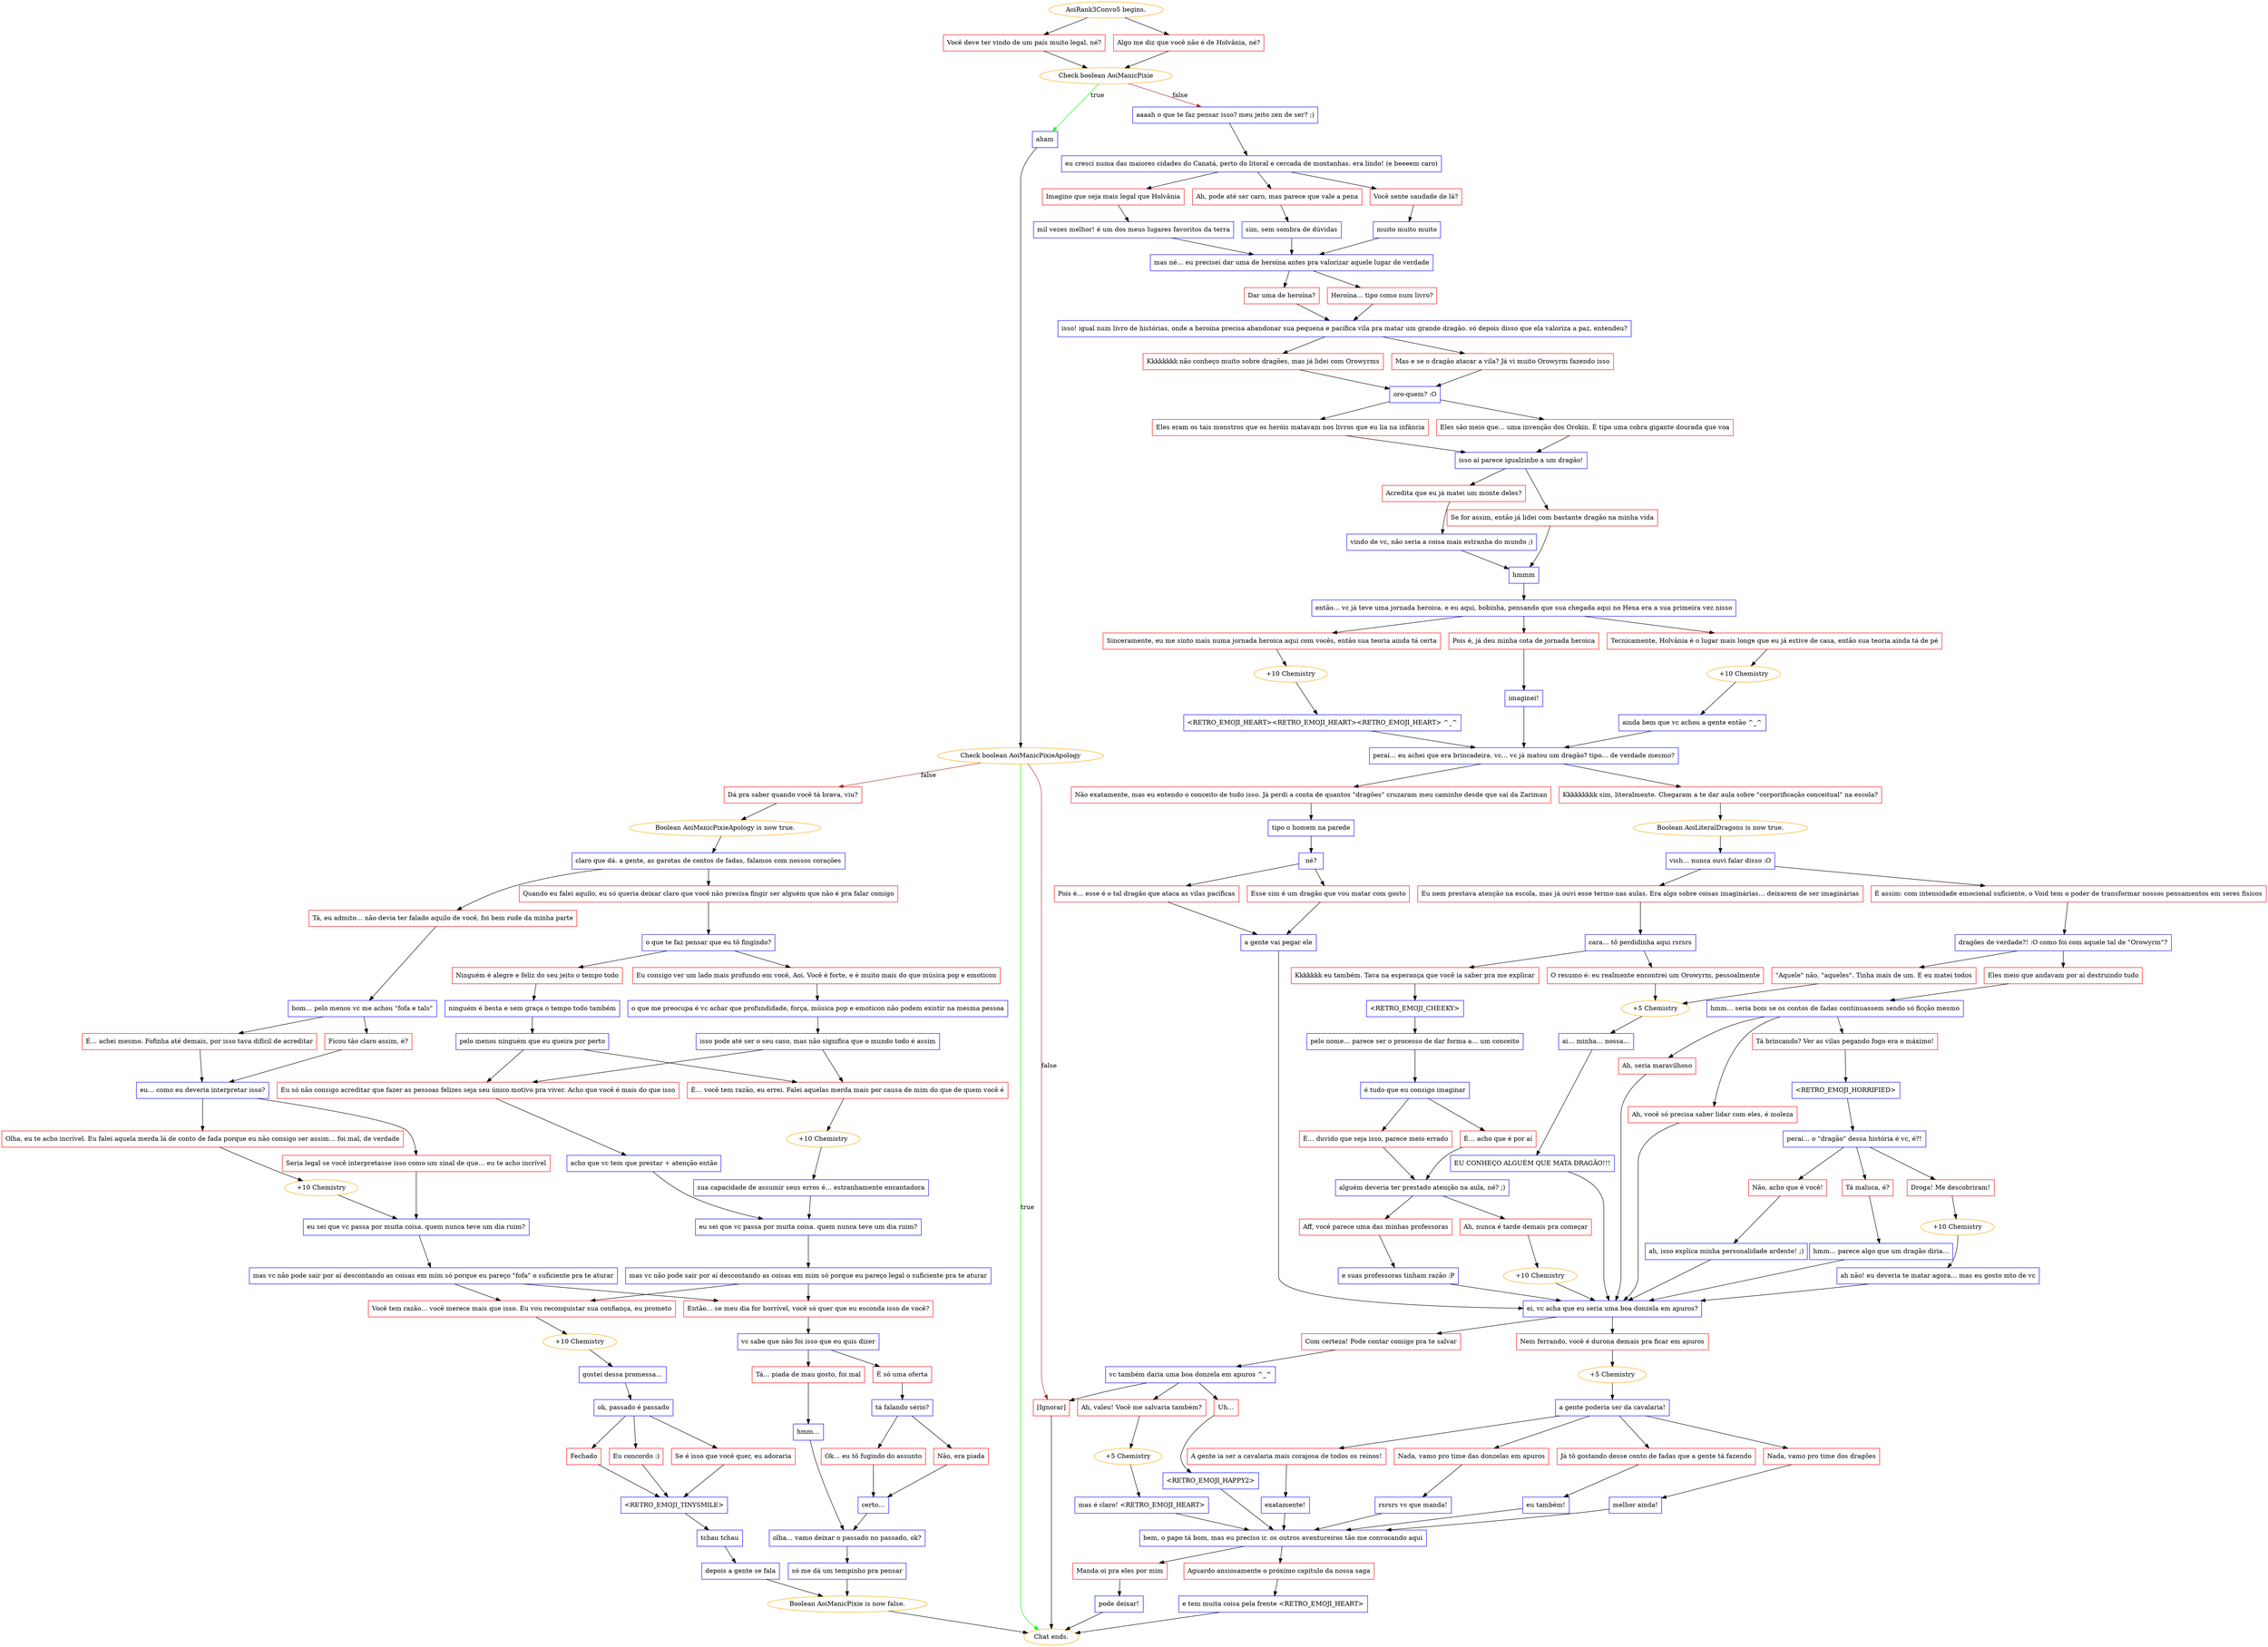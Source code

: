 digraph {
	"AoiRank3Convo5 begins." [color=orange];
		"AoiRank3Convo5 begins." -> j3862013342;
		"AoiRank3Convo5 begins." -> j3827983028;
	j3862013342 [label="Você deve ter vindo de um país muito legal, né?",shape=box,color=red];
		j3862013342 -> j2667000972;
	j3827983028 [label="Algo me diz que você não é de Holvânia, né?",shape=box,color=red];
		j3827983028 -> j2667000972;
	j2667000972 [label="Check boolean AoiManicPixie",color=orange];
		j2667000972 -> j2091358365 [label=true,color=green];
		j2667000972 -> j217849740 [label=false,color=brown];
	j2091358365 [label="aham",shape=box,color=blue];
		j2091358365 -> j1570464789;
	j217849740 [label="aaaah o que te faz pensar isso? meu jeito zen de ser? ;)",shape=box,color=blue];
		j217849740 -> j3611838332;
	j1570464789 [label="Check boolean AoiManicPixieApology",color=orange];
		j1570464789 -> "Chat ends." [label=true,color=green];
		j1570464789 -> j2621803359 [label=false,color=brown];
		j1570464789 -> j984287941 [label=false,color=brown];
	j3611838332 [label="eu cresci numa das maiores cidades do Canatá, perto do litoral e cercada de montanhas. era lindo! (e beeeem caro)",shape=box,color=blue];
		j3611838332 -> j2309576635;
		j3611838332 -> j2828199915;
		j3611838332 -> j849202546;
	"Chat ends." [color=orange];
	j2621803359 [label="Dá pra saber quando você tá brava, viu?",shape=box,color=red];
		j2621803359 -> j1970813574;
	j984287941 [label="[Ignorar]",shape=box,color=red];
		j984287941 -> "Chat ends.";
	j2309576635 [label="Você sente saudade de lá?",shape=box,color=red];
		j2309576635 -> j458902668;
	j2828199915 [label="Imagino que seja mais legal que Holvânia",shape=box,color=red];
		j2828199915 -> j1466666584;
	j849202546 [label="Ah, pode até ser caro, mas parece que vale a pena",shape=box,color=red];
		j849202546 -> j2825200543;
	j1970813574 [label="Boolean AoiManicPixieApology is now true.",color=orange];
		j1970813574 -> j1867128162;
	j458902668 [label="muito muito muito",shape=box,color=blue];
		j458902668 -> j3579327089;
	j1466666584 [label="mil vezes melhor! é um dos meus lugares favoritos da terra",shape=box,color=blue];
		j1466666584 -> j3579327089;
	j2825200543 [label="sim, sem sombra de dúvidas",shape=box,color=blue];
		j2825200543 -> j3579327089;
	j1867128162 [label="claro que dá. a gente, as garotas de contos de fadas, falamos com nossos corações",shape=box,color=blue];
		j1867128162 -> j3528717858;
		j1867128162 -> j2261810129;
	j3579327089 [label="mas né… eu precisei dar uma de heroína antes pra valorizar aquele lugar de verdade",shape=box,color=blue];
		j3579327089 -> j1252127513;
		j3579327089 -> j3857597853;
	j3528717858 [label="Tá, eu admito… não devia ter falado aquilo de você, foi bem rude da minha parte",shape=box,color=red];
		j3528717858 -> j3462743650;
	j2261810129 [label="Quando eu falei aquilo, eu só queria deixar claro que você não precisa fingir ser alguém que não é pra falar comigo",shape=box,color=red];
		j2261810129 -> j1793442155;
	j1252127513 [label="Dar uma de heroína?",shape=box,color=red];
		j1252127513 -> j652362158;
	j3857597853 [label="Heroína… tipo como num livro?",shape=box,color=red];
		j3857597853 -> j652362158;
	j3462743650 [label="bom… pelo menos vc me achou \"fofa e tals\"",shape=box,color=blue];
		j3462743650 -> j1686931396;
		j3462743650 -> j3544310277;
	j1793442155 [label="o que te faz pensar que eu tô fingindo?",shape=box,color=blue];
		j1793442155 -> j3693052188;
		j1793442155 -> j3556094200;
	j652362158 [label="isso! igual num livro de histórias, onde a heroína precisa abandonar sua pequena e pacífica vila pra matar um grande dragão. só depois disso que ela valoriza a paz, entendeu?",shape=box,color=blue];
		j652362158 -> j3427171898;
		j652362158 -> j1059753882;
	j1686931396 [label="É… achei mesmo. Fofinha até demais, por isso tava difícil de acreditar",shape=box,color=red];
		j1686931396 -> j1368706402;
	j3544310277 [label="Ficou tão claro assim, é?",shape=box,color=red];
		j3544310277 -> j1368706402;
	j3693052188 [label="Ninguém é alegre e feliz do seu jeito o tempo todo",shape=box,color=red];
		j3693052188 -> j2473658869;
	j3556094200 [label="Eu consigo ver um lado mais profundo em você, Aoi. Você é forte, e é muito mais do que música pop e emoticon",shape=box,color=red];
		j3556094200 -> j3326834846;
	j3427171898 [label="Kkkkkkkk não conheço muito sobre dragões, mas já lidei com Orowyrms",shape=box,color=red];
		j3427171898 -> j871841747;
	j1059753882 [label="Mas e se o dragão atacar a vila? Já vi muito Orowyrm fazendo isso",shape=box,color=red];
		j1059753882 -> j871841747;
	j1368706402 [label="eu… como eu deveria interpretar isso?",shape=box,color=blue];
		j1368706402 -> j368254681;
		j1368706402 -> j2131005667;
	j2473658869 [label="ninguém é besta e sem graça o tempo todo também",shape=box,color=blue];
		j2473658869 -> j58874760;
	j3326834846 [label="o que me preocupa é vc achar que profundidade, força, música pop e emoticon não podem existir na mesma pessoa",shape=box,color=blue];
		j3326834846 -> j1950774537;
	j871841747 [label="oro-quem? :O",shape=box,color=blue];
		j871841747 -> j1427708452;
		j871841747 -> j3950745094;
	j368254681 [label="Olha, eu te acho incrível. Eu falei aquela merda lá de conto de fada porque eu não consigo ser assim… foi mal, de verdade",shape=box,color=red];
		j368254681 -> j364326147;
	j2131005667 [label="Seria legal se você interpretasse isso como um sinal de que… eu te acho incrível",shape=box,color=red];
		j2131005667 -> j1070575600;
	j58874760 [label="pelo menos ninguém que eu queira por perto",shape=box,color=blue];
		j58874760 -> j2190113448;
		j58874760 -> j3131301894;
	j1950774537 [label="isso pode até ser o seu caso, mas não significa que o mundo todo é assim",shape=box,color=blue];
		j1950774537 -> j3131301894;
		j1950774537 -> j2190113448;
	j1427708452 [label="Eles eram os tais monstros que os heróis matavam nos livros que eu lia na infância",shape=box,color=red];
		j1427708452 -> j3297326367;
	j3950745094 [label="Eles são meio que… uma invenção dos Orokin. É tipo uma cobra gigante dourada que voa",shape=box,color=red];
		j3950745094 -> j3297326367;
	j364326147 [label="+10 Chemistry",color=orange];
		j364326147 -> j1070575600;
	j1070575600 [label="eu sei que vc passa por muita coisa. quem nunca teve um dia ruim?",shape=box,color=blue];
		j1070575600 -> j755228740;
	j2190113448 [label="Eu só não consigo acreditar que fazer as pessoas felizes seja seu único motivo pra viver. Acho que você é mais do que isso",shape=box,color=red];
		j2190113448 -> j4134785092;
	j3131301894 [label="É… você tem razão, eu errei. Falei aquelas merda mais por causa de mim do que de quem você é",shape=box,color=red];
		j3131301894 -> j3416422586;
	j3297326367 [label="isso aí parece igualzinho a um dragão!",shape=box,color=blue];
		j3297326367 -> j2252838891;
		j3297326367 -> j3622364478;
	j755228740 [label="mas vc não pode sair por aí descontando as coisas em mim só porque eu pareço \"fofa\" o suficiente pra te aturar",shape=box,color=blue];
		j755228740 -> j2716912464;
		j755228740 -> j263211878;
	j4134785092 [label="acho que vc tem que prestar + atenção então",shape=box,color=blue];
		j4134785092 -> j3593843062;
	j3416422586 [label="+10 Chemistry",color=orange];
		j3416422586 -> j1112238910;
	j2252838891 [label="Acredita que eu já matei um monte deles?",shape=box,color=red];
		j2252838891 -> j144947799;
	j3622364478 [label="Se for assim, então já lidei com bastante dragão na minha vida",shape=box,color=red];
		j3622364478 -> j4191095573;
	j2716912464 [label="Você tem razão… você merece mais que isso. Eu vou reconquistar sua confiança, eu prometo",shape=box,color=red];
		j2716912464 -> j317918813;
	j263211878 [label="Então… se meu dia for horrível, você só quer que eu esconda isso de você?",shape=box,color=red];
		j263211878 -> j494719078;
	j3593843062 [label="eu sei que vc passa por muita coisa. quem nunca teve um dia ruim?",shape=box,color=blue];
		j3593843062 -> j646389715;
	j1112238910 [label="sua capacidade de assumir seus erros é… estranhamente encantadora",shape=box,color=blue];
		j1112238910 -> j3593843062;
	j144947799 [label="vindo de vc, não seria a coisa mais estranha do mundo ;)",shape=box,color=blue];
		j144947799 -> j4191095573;
	j4191095573 [label="hmmm",shape=box,color=blue];
		j4191095573 -> j1238037169;
	j317918813 [label="+10 Chemistry",color=orange];
		j317918813 -> j2869203707;
	j494719078 [label="vc sabe que não foi isso que eu quis dizer",shape=box,color=blue];
		j494719078 -> j338385864;
		j494719078 -> j3485659698;
	j646389715 [label="mas vc não pode sair por aí descontando as coisas em mim só porque eu pareço legal o suficiente pra te aturar",shape=box,color=blue];
		j646389715 -> j2716912464;
		j646389715 -> j263211878;
	j1238037169 [label="então… vc já teve uma jornada heroica. e eu aqui, bobinha, pensando que sua chegada aqui no Hexa era a sua primeira vez nisso",shape=box,color=blue];
		j1238037169 -> j3913679314;
		j1238037169 -> j4290140894;
		j1238037169 -> j457662565;
	j2869203707 [label="gostei dessa promessa…",shape=box,color=blue];
		j2869203707 -> j4016420341;
	j338385864 [label="É só uma oferta",shape=box,color=red];
		j338385864 -> j363666990;
	j3485659698 [label="Tá… piada de mau gosto, foi mal",shape=box,color=red];
		j3485659698 -> j3531421914;
	j3913679314 [label="Tecnicamente, Holvânia é o lugar mais longe que eu já estive de casa, então sua teoria ainda tá de pé",shape=box,color=red];
		j3913679314 -> j408080929;
	j4290140894 [label="Sinceramente, eu me sinto mais numa jornada heroica aqui com vocês, então sua teoria ainda tá certa",shape=box,color=red];
		j4290140894 -> j1461734744;
	j457662565 [label="Pois é, já deu minha cota de jornada heroica",shape=box,color=red];
		j457662565 -> j957268136;
	j4016420341 [label="ok, passado é passado",shape=box,color=blue];
		j4016420341 -> j624564983;
		j4016420341 -> j1721711045;
		j4016420341 -> j972827027;
	j363666990 [label="tá falando sério?",shape=box,color=blue];
		j363666990 -> j672097543;
		j363666990 -> j795657237;
	j3531421914 [label="hmm…",shape=box,color=blue];
		j3531421914 -> j3190039964;
	j408080929 [label="+10 Chemistry",color=orange];
		j408080929 -> j4105863743;
	j1461734744 [label="+10 Chemistry",color=orange];
		j1461734744 -> j1763004774;
	j957268136 [label="imaginei!",shape=box,color=blue];
		j957268136 -> j4089165409;
	j624564983 [label="Fechado",shape=box,color=red];
		j624564983 -> j558031807;
	j1721711045 [label="Eu concordo :)",shape=box,color=red];
		j1721711045 -> j558031807;
	j972827027 [label="Se é isso que você quer, eu adoraria",shape=box,color=red];
		j972827027 -> j558031807;
	j672097543 [label="Ok… eu tô fugindo do assunto",shape=box,color=red];
		j672097543 -> j354526936;
	j795657237 [label="Não, era piada",shape=box,color=red];
		j795657237 -> j354526936;
	j3190039964 [label="olha… vamo deixar o passado no passado, ok?",shape=box,color=blue];
		j3190039964 -> j1883569450;
	j4105863743 [label="ainda bem que vc achou a gente então ^_^",shape=box,color=blue];
		j4105863743 -> j4089165409;
	j1763004774 [label="<RETRO_EMOJI_HEART><RETRO_EMOJI_HEART><RETRO_EMOJI_HEART> ^_^",shape=box,color=blue];
		j1763004774 -> j4089165409;
	j4089165409 [label="peraí… eu achei que era brincadeira. vc… vc já matou um dragão? tipo… de verdade mesmo?",shape=box,color=blue];
		j4089165409 -> j2484045997;
		j4089165409 -> j1298414388;
	j558031807 [label="<RETRO_EMOJI_TINYSMILE>",shape=box,color=blue];
		j558031807 -> j3767995289;
	j354526936 [label="certo…",shape=box,color=blue];
		j354526936 -> j3190039964;
	j1883569450 [label="só me dá um tempinho pra pensar",shape=box,color=blue];
		j1883569450 -> j4025535607;
	j2484045997 [label="Kkkkkkkkk sim, literalmente. Chegaram a te dar aula sobre \"corporificação conceitual\" na escola?",shape=box,color=red];
		j2484045997 -> j3536297933;
	j1298414388 [label="Não exatamente, mas eu entendo o conceito de tudo isso. Já perdi a conta de quantos \"dragões\" cruzaram meu caminho desde que saí da Zariman",shape=box,color=red];
		j1298414388 -> j1281824067;
	j3767995289 [label="tchau tchau",shape=box,color=blue];
		j3767995289 -> j2378165608;
	j4025535607 [label="Boolean AoiManicPixie is now false.",color=orange];
		j4025535607 -> "Chat ends.";
	j3536297933 [label="Boolean AoiLiteralDragons is now true.",color=orange];
		j3536297933 -> j421285930;
	j1281824067 [label="tipo o homem na parede",shape=box,color=blue];
		j1281824067 -> j485696059;
	j2378165608 [label="depois a gente se fala",shape=box,color=blue];
		j2378165608 -> j4025535607;
	j421285930 [label="vish… nunca ouvi falar disso :O",shape=box,color=blue];
		j421285930 -> j1174419745;
		j421285930 -> j2016411824;
	j485696059 [label="né?",shape=box,color=blue];
		j485696059 -> j3512020191;
		j485696059 -> j2340272365;
	j1174419745 [label="Eu nem prestava atenção na escola, mas já ouvi esse termo nas aulas. Era algo sobre coisas imaginárias… deixarem de ser imaginárias",shape=box,color=red];
		j1174419745 -> j1471285850;
	j2016411824 [label="É assim: com intensidade emocional suficiente, o Void tem o poder de transformar nossos pensamentos em seres físicos",shape=box,color=red];
		j2016411824 -> j767512668;
	j3512020191 [label="Pois é… esse é o tal dragão que ataca as vilas pacíficas",shape=box,color=red];
		j3512020191 -> j3979738211;
	j2340272365 [label="Esse sim é um dragão que vou matar com gosto",shape=box,color=red];
		j2340272365 -> j3979738211;
	j1471285850 [label="cara… tô perdidinha aqui rsrsrs",shape=box,color=blue];
		j1471285850 -> j1089330134;
		j1471285850 -> j110211409;
	j767512668 [label="dragões de verdade?! :O como foi com aquele tal de \"Orowyrm\"?",shape=box,color=blue];
		j767512668 -> j676210929;
		j767512668 -> j2948704531;
	j3979738211 [label="a gente vai pegar ele",shape=box,color=blue];
		j3979738211 -> j1644174934;
	j1089330134 [label="Kkkkkkk eu também. Tava na esperança que você ia saber pra me explicar",shape=box,color=red];
		j1089330134 -> j1727876412;
	j110211409 [label="O resumo é: eu realmente encontrei um Orowyrm, pessoalmente",shape=box,color=red];
		j110211409 -> j937209928;
	j676210929 [label="\"Aquele\" não, \"aqueles\". Tinha mais de um. E eu matei todos",shape=box,color=red];
		j676210929 -> j937209928;
	j2948704531 [label="Eles meio que andavam por aí destruindo tudo",shape=box,color=red];
		j2948704531 -> j3523797691;
	j1644174934 [label="ei, vc acha que eu seria uma boa donzela em apuros?",shape=box,color=blue];
		j1644174934 -> j2010000667;
		j1644174934 -> j1654100475;
	j1727876412 [label="<RETRO_EMOJI_CHEEKY>",shape=box,color=blue];
		j1727876412 -> j3339876833;
	j937209928 [label="+5 Chemistry",color=orange];
		j937209928 -> j1404318670;
	j3523797691 [label="hmm… seria bom se os contos de fadas continuassem sendo só ficção mesmo",shape=box,color=blue];
		j3523797691 -> j2670548211;
		j3523797691 -> j810608857;
		j3523797691 -> j1889751710;
	j2010000667 [label="Com certeza! Pode contar comigo pra te salvar",shape=box,color=red];
		j2010000667 -> j440794160;
	j1654100475 [label="Nem ferrando, você é durona demais pra ficar em apuros",shape=box,color=red];
		j1654100475 -> j2250321878;
	j3339876833 [label="pelo nome… parece ser o processo de dar forma a… um conceito",shape=box,color=blue];
		j3339876833 -> j3345823842;
	j1404318670 [label="ai… minha… nossa…",shape=box,color=blue];
		j1404318670 -> j3732335195;
	j2670548211 [label="Ah, seria maravilhoso",shape=box,color=red];
		j2670548211 -> j1644174934;
	j810608857 [label="Ah, você só precisa saber lidar com eles, é moleza",shape=box,color=red];
		j810608857 -> j1644174934;
	j1889751710 [label="Tá brincando? Ver as vilas pegando fogo era o máximo!",shape=box,color=red];
		j1889751710 -> j2042502875;
	j440794160 [label="vc também daria uma boa donzela em apuros ^_^",shape=box,color=blue];
		j440794160 -> j3088339049;
		j440794160 -> j304019383;
		j440794160 -> j984287941;
	j2250321878 [label="+5 Chemistry",color=orange];
		j2250321878 -> j1302370513;
	j3345823842 [label="é tudo que eu consigo imaginar",shape=box,color=blue];
		j3345823842 -> j3344801994;
		j3345823842 -> j2542634151;
	j3732335195 [label="EU CONHEÇO ALGUÉM QUE MATA DRAGÃO!!!",shape=box,color=blue];
		j3732335195 -> j1644174934;
	j2042502875 [label="<RETRO_EMOJI_HORRIFIED>",shape=box,color=blue];
		j2042502875 -> j2145366431;
	j3088339049 [label="Ah, valeu! Você me salvaria também?",shape=box,color=red];
		j3088339049 -> j2940198366;
	j304019383 [label="Uh…",shape=box,color=red];
		j304019383 -> j2733854602;
	j1302370513 [label="a gente poderia ser da cavalaria!",shape=box,color=blue];
		j1302370513 -> j1284182847;
		j1302370513 -> j3080121959;
		j1302370513 -> j3372429989;
		j1302370513 -> j2769159639;
	j3344801994 [label="É… acho que é por aí",shape=box,color=red];
		j3344801994 -> j1946700154;
	j2542634151 [label="É… duvido que seja isso, parece meio errado",shape=box,color=red];
		j2542634151 -> j1946700154;
	j2145366431 [label="peraí… o \"dragão\" dessa história é vc, é?!",shape=box,color=blue];
		j2145366431 -> j1025339495;
		j2145366431 -> j1513385176;
		j2145366431 -> j422268209;
	j2940198366 [label="+5 Chemistry",color=orange];
		j2940198366 -> j660944641;
	j2733854602 [label="<RETRO_EMOJI_HAPPY2>",shape=box,color=blue];
		j2733854602 -> j1530021370;
	j1284182847 [label="Já tô gostando desse conto de fadas que a gente tá fazendo",shape=box,color=red];
		j1284182847 -> j3045257817;
	j3080121959 [label="Nada, vamo pro time dos dragões",shape=box,color=red];
		j3080121959 -> j842795261;
	j3372429989 [label="A gente ia ser a cavalaria mais corajosa de todos os reinos!",shape=box,color=red];
		j3372429989 -> j963939769;
	j2769159639 [label="Nada, vamo pro time das donzelas em apuros",shape=box,color=red];
		j2769159639 -> j3391462991;
	j1946700154 [label="alguém deveria ter prestado atenção na aula, né? ;)",shape=box,color=blue];
		j1946700154 -> j2563663364;
		j1946700154 -> j2870715053;
	j1025339495 [label="Droga! Me descobriram!",shape=box,color=red];
		j1025339495 -> j1366038710;
	j1513385176 [label="Não, acho que é você!",shape=box,color=red];
		j1513385176 -> j1969628452;
	j422268209 [label="Tá maluca, é?",shape=box,color=red];
		j422268209 -> j3848544841;
	j660944641 [label="mas é claro! <RETRO_EMOJI_HEART>",shape=box,color=blue];
		j660944641 -> j1530021370;
	j1530021370 [label="bem, o papo tá bom, mas eu preciso ir. os outros aventureiros tão me convocando aqui",shape=box,color=blue];
		j1530021370 -> j1850684609;
		j1530021370 -> j1573983948;
	j3045257817 [label="eu também!",shape=box,color=blue];
		j3045257817 -> j1530021370;
	j842795261 [label="melhor ainda!",shape=box,color=blue];
		j842795261 -> j1530021370;
	j963939769 [label="exatamente!",shape=box,color=blue];
		j963939769 -> j1530021370;
	j3391462991 [label="rsrsrs vc que manda!",shape=box,color=blue];
		j3391462991 -> j1530021370;
	j2563663364 [label="Ah, nunca é tarde demais pra começar",shape=box,color=red];
		j2563663364 -> j506381062;
	j2870715053 [label="Aff, você parece uma das minhas professoras",shape=box,color=red];
		j2870715053 -> j3535676916;
	j1366038710 [label="+10 Chemistry",color=orange];
		j1366038710 -> j2704576184;
	j1969628452 [label="ah, isso explica minha personalidade ardente! ;)",shape=box,color=blue];
		j1969628452 -> j1644174934;
	j3848544841 [label="hmm… parece algo que um dragão diria…",shape=box,color=blue];
		j3848544841 -> j1644174934;
	j1850684609 [label="Manda oi pra eles por mim",shape=box,color=red];
		j1850684609 -> j508752251;
	j1573983948 [label="Aguardo ansiosamente o próximo capítulo da nossa saga",shape=box,color=red];
		j1573983948 -> j1730102367;
	j506381062 [label="+10 Chemistry",color=orange];
		j506381062 -> j1644174934;
	j3535676916 [label="e suas professoras tinham razão :P",shape=box,color=blue];
		j3535676916 -> j1644174934;
	j2704576184 [label="ah não! eu deveria te matar agora… mas eu gosto mto de vc",shape=box,color=blue];
		j2704576184 -> j1644174934;
	j508752251 [label="pode deixar!",shape=box,color=blue];
		j508752251 -> "Chat ends.";
	j1730102367 [label="e tem muita coisa pela frente <RETRO_EMOJI_HEART>",shape=box,color=blue];
		j1730102367 -> "Chat ends.";
}
